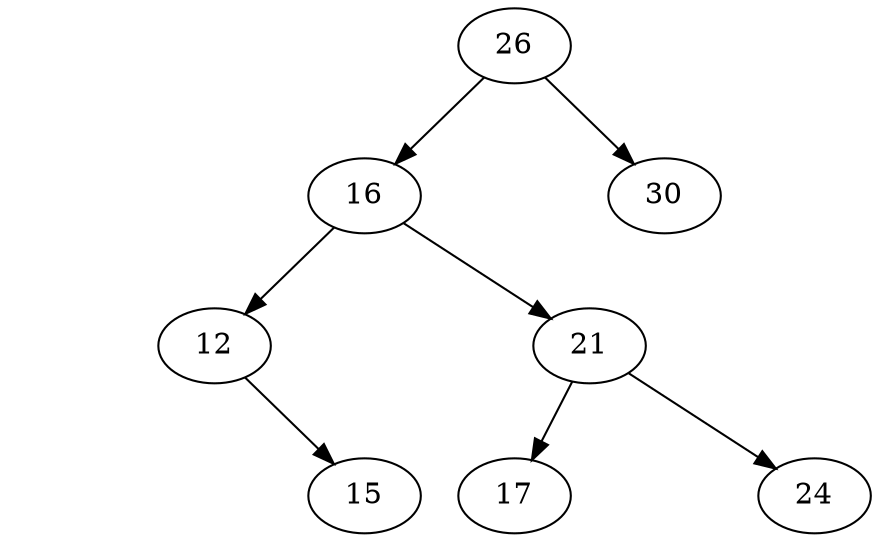 digraph mygraph {
26 -> 16
I0 [style=invis]
 26 -> I0 [style=invis]
26 -> 30
16 -> 12
I1 [style=invis]
 16 -> I1 [style=invis]
16 -> 21
I2 [style=invis]
 12 -> I2 [style=invis]
I3 [style=invis]
 12 -> I3 [style=invis]
12 -> 15
21 -> 17
I4 [style=invis]
 21 -> I4 [style=invis]
21 -> 24
}
